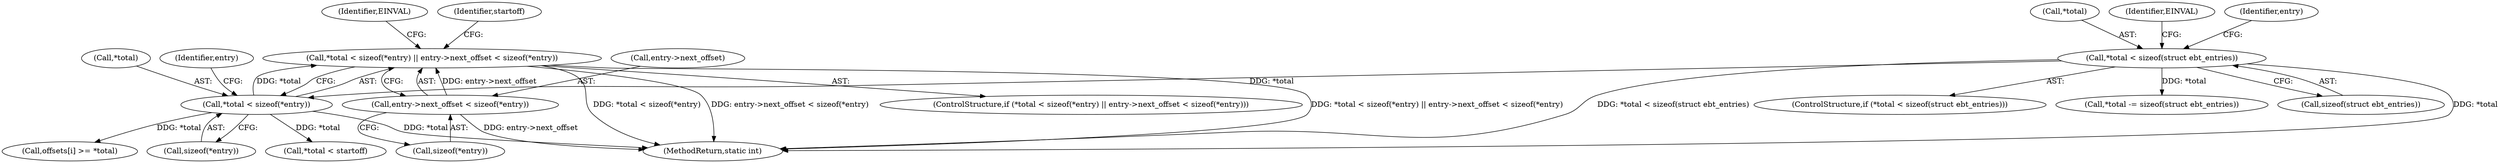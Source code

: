 digraph "0_linux_b71812168571fa55e44cdd0254471331b9c4c4c6_0@API" {
"1000151" [label="(Call,*total < sizeof(*entry) || entry->next_offset < sizeof(*entry))"];
"1000152" [label="(Call,*total < sizeof(*entry))"];
"1000125" [label="(Call,*total < sizeof(struct ebt_entries))"];
"1000158" [label="(Call,entry->next_offset < sizeof(*entry))"];
"1000160" [label="(Identifier,entry)"];
"1000153" [label="(Call,*total)"];
"1000413" [label="(Call,*total < startoff)"];
"1000126" [label="(Call,*total)"];
"1000151" [label="(Call,*total < sizeof(*entry) || entry->next_offset < sizeof(*entry))"];
"1000124" [label="(ControlStructure,if (*total < sizeof(struct ebt_entries)))"];
"1000158" [label="(Call,entry->next_offset < sizeof(*entry))"];
"1000132" [label="(Identifier,EINVAL)"];
"1000162" [label="(Call,sizeof(*entry))"];
"1000169" [label="(Identifier,startoff)"];
"1000150" [label="(ControlStructure,if (*total < sizeof(*entry) || entry->next_offset < sizeof(*entry)))"];
"1000136" [label="(Identifier,entry)"];
"1000159" [label="(Call,entry->next_offset)"];
"1000139" [label="(Call,*total -= sizeof(struct ebt_entries))"];
"1000426" [label="(MethodReturn,static int)"];
"1000155" [label="(Call,sizeof(*entry))"];
"1000152" [label="(Call,*total < sizeof(*entry))"];
"1000257" [label="(Call,offsets[i] >= *total)"];
"1000125" [label="(Call,*total < sizeof(struct ebt_entries))"];
"1000128" [label="(Call,sizeof(struct ebt_entries))"];
"1000167" [label="(Identifier,EINVAL)"];
"1000151" -> "1000150"  [label="AST: "];
"1000151" -> "1000152"  [label="CFG: "];
"1000151" -> "1000158"  [label="CFG: "];
"1000152" -> "1000151"  [label="AST: "];
"1000158" -> "1000151"  [label="AST: "];
"1000167" -> "1000151"  [label="CFG: "];
"1000169" -> "1000151"  [label="CFG: "];
"1000151" -> "1000426"  [label="DDG: *total < sizeof(*entry) || entry->next_offset < sizeof(*entry)"];
"1000151" -> "1000426"  [label="DDG: *total < sizeof(*entry)"];
"1000151" -> "1000426"  [label="DDG: entry->next_offset < sizeof(*entry)"];
"1000152" -> "1000151"  [label="DDG: *total"];
"1000158" -> "1000151"  [label="DDG: entry->next_offset"];
"1000152" -> "1000155"  [label="CFG: "];
"1000153" -> "1000152"  [label="AST: "];
"1000155" -> "1000152"  [label="AST: "];
"1000160" -> "1000152"  [label="CFG: "];
"1000152" -> "1000426"  [label="DDG: *total"];
"1000125" -> "1000152"  [label="DDG: *total"];
"1000152" -> "1000257"  [label="DDG: *total"];
"1000152" -> "1000413"  [label="DDG: *total"];
"1000125" -> "1000124"  [label="AST: "];
"1000125" -> "1000128"  [label="CFG: "];
"1000126" -> "1000125"  [label="AST: "];
"1000128" -> "1000125"  [label="AST: "];
"1000132" -> "1000125"  [label="CFG: "];
"1000136" -> "1000125"  [label="CFG: "];
"1000125" -> "1000426"  [label="DDG: *total"];
"1000125" -> "1000426"  [label="DDG: *total < sizeof(struct ebt_entries)"];
"1000125" -> "1000139"  [label="DDG: *total"];
"1000158" -> "1000162"  [label="CFG: "];
"1000159" -> "1000158"  [label="AST: "];
"1000162" -> "1000158"  [label="AST: "];
"1000158" -> "1000426"  [label="DDG: entry->next_offset"];
}
